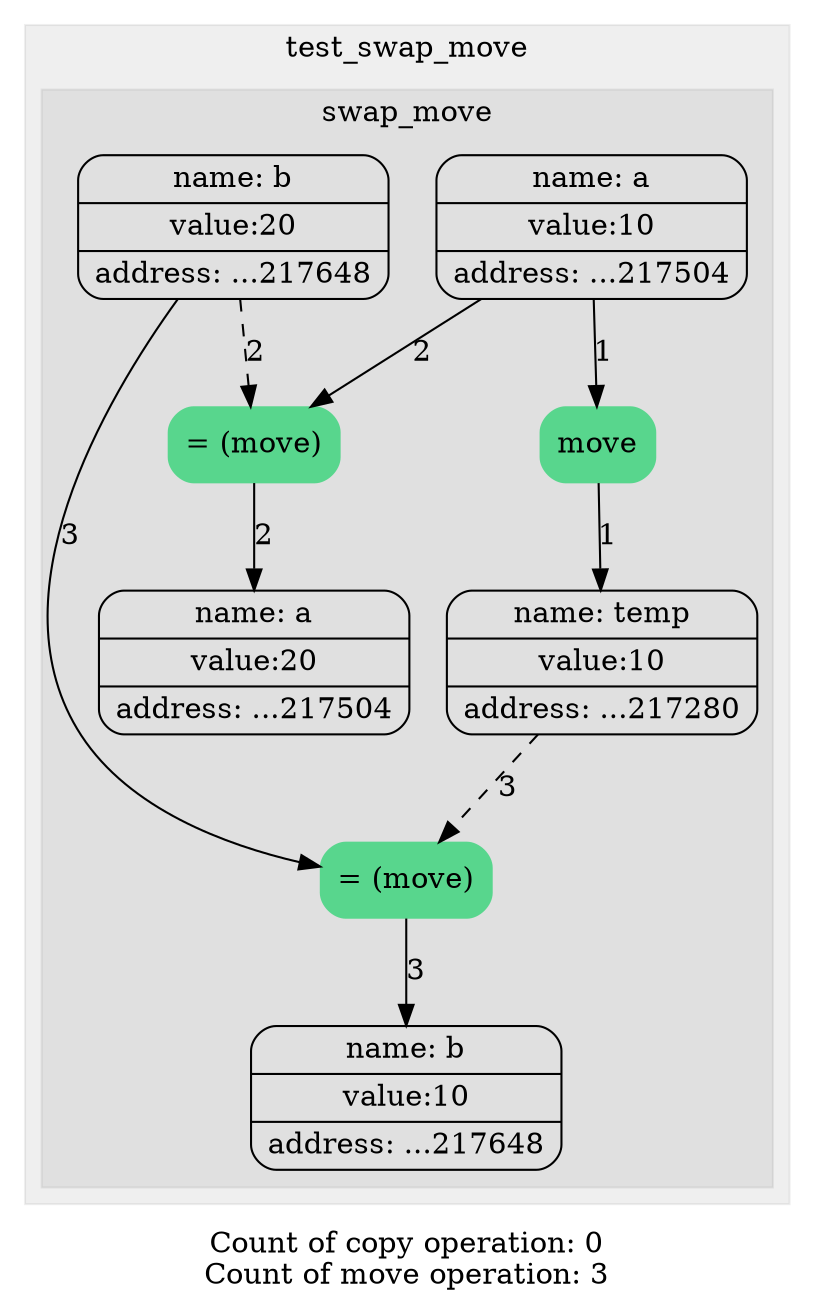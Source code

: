 digraph G{
trankdir=HR;
node[shape=Mrecord];

subgraph "cluster_0" {
label = test_swap_move;
style = filled
color = "#00000010";
1[label="{ {name: tmp0} | {value:10} | {address: ...217504}} " color=""style=""fontcolor=""];
1[label="{ {name: a} | {value:10} | {address: ...217504}} " color=""style=""fontcolor=""];
2[label="{ {name: tmp1} | {value:20} | {address: ...217648}} " color=""style=""fontcolor=""];
2[label="{ {name: b} | {value:20} | {address: ...217648}} " color=""style=""fontcolor=""];
subgraph "cluster_1" {
label = swap_move;
style = filled
color = "#00000010";
3[label = "move" color = "#58D68D" style = "filled" fontcolor = "" ];
edge[style = "" color = ""label = "1"fontcolor = ""]1->3;
4[label="{ {name: tmp2} | {value:10} | {address: ...217280}} " color=""style=""fontcolor=""];
edge[style = "" color = ""label = "1"fontcolor = ""]3->4;
4[label="{ {name: temp} | {value:10} | {address: ...217280}} " color=""style=""fontcolor=""];
5[label = "= (move)" color = "#58D68D" style = "filled" fontcolor = "" ];
edge[style = "" color = ""label = "2"fontcolor = ""]1->5;
edge[style = "dashed" color = ""label = "2"fontcolor = ""]2->5;
6[label="{ {name: a} | {value:20} | {address: ...217504}} " color=""style=""fontcolor=""];
edge[style = "" color = ""label = "2"fontcolor = ""]5->6;
7[label = "= (move)" color = "#58D68D" style = "filled" fontcolor = "" ];
edge[style = "" color = ""label = "3"fontcolor = ""]2->7;
edge[style = "dashed" color = ""label = "3"fontcolor = ""]4->7;
8[label="{ {name: b} | {value:10} | {address: ...217648}} " color=""style=""fontcolor=""];
edge[style = "" color = ""label = "3"fontcolor = ""]7->8;
}
}
label="Count of copy operation: 0
Count of move operation: 3"}